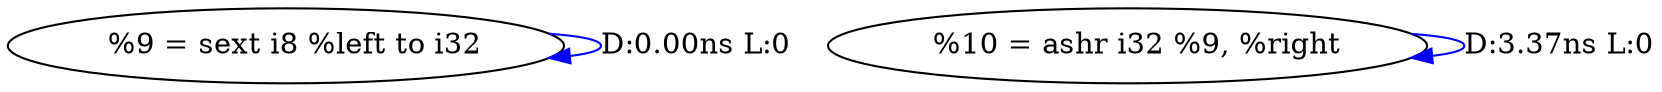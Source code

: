 digraph {
Node0x2d52e20[label="  %9 = sext i8 %left to i32"];
Node0x2d52e20 -> Node0x2d52e20[label="D:0.00ns L:0",color=blue];
Node0x2d52f00[label="  %10 = ashr i32 %9, %right"];
Node0x2d52f00 -> Node0x2d52f00[label="D:3.37ns L:0",color=blue];
}
